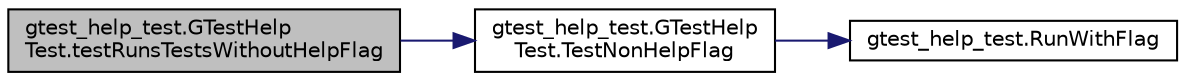 digraph "gtest_help_test.GTestHelpTest.testRunsTestsWithoutHelpFlag"
{
  edge [fontname="Helvetica",fontsize="10",labelfontname="Helvetica",labelfontsize="10"];
  node [fontname="Helvetica",fontsize="10",shape=record];
  rankdir="LR";
  Node44 [label="gtest_help_test.GTestHelp\lTest.testRunsTestsWithoutHelpFlag",height=0.2,width=0.4,color="black", fillcolor="grey75", style="filled", fontcolor="black"];
  Node44 -> Node45 [color="midnightblue",fontsize="10",style="solid",fontname="Helvetica"];
  Node45 [label="gtest_help_test.GTestHelp\lTest.TestNonHelpFlag",height=0.2,width=0.4,color="black", fillcolor="white", style="filled",URL="$d8/d20/classgtest__help__test_1_1_g_test_help_test.html#a03ffa91ecf6193ed2ed80b53933112ab"];
  Node45 -> Node46 [color="midnightblue",fontsize="10",style="solid",fontname="Helvetica"];
  Node46 [label="gtest_help_test.RunWithFlag",height=0.2,width=0.4,color="black", fillcolor="white", style="filled",URL="$de/dbf/namespacegtest__help__test.html#a3d369750dac11a6dca523139fe1e6c86"];
}
